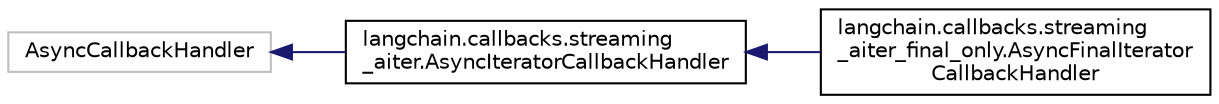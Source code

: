 digraph "Graphical Class Hierarchy"
{
 // LATEX_PDF_SIZE
  edge [fontname="Helvetica",fontsize="10",labelfontname="Helvetica",labelfontsize="10"];
  node [fontname="Helvetica",fontsize="10",shape=record];
  rankdir="LR";
  Node15500 [label="AsyncCallbackHandler",height=0.2,width=0.4,color="grey75", fillcolor="white", style="filled",tooltip=" "];
  Node15500 -> Node0 [dir="back",color="midnightblue",fontsize="10",style="solid",fontname="Helvetica"];
  Node0 [label="langchain.callbacks.streaming\l_aiter.AsyncIteratorCallbackHandler",height=0.2,width=0.4,color="black", fillcolor="white", style="filled",URL="$classlangchain_1_1callbacks_1_1streaming__aiter_1_1AsyncIteratorCallbackHandler.html",tooltip=" "];
  Node0 -> Node1 [dir="back",color="midnightblue",fontsize="10",style="solid",fontname="Helvetica"];
  Node1 [label="langchain.callbacks.streaming\l_aiter_final_only.AsyncFinalIterator\lCallbackHandler",height=0.2,width=0.4,color="black", fillcolor="white", style="filled",URL="$classlangchain_1_1callbacks_1_1streaming__aiter__final__only_1_1AsyncFinalIteratorCallbackHandler.html",tooltip=" "];
}
